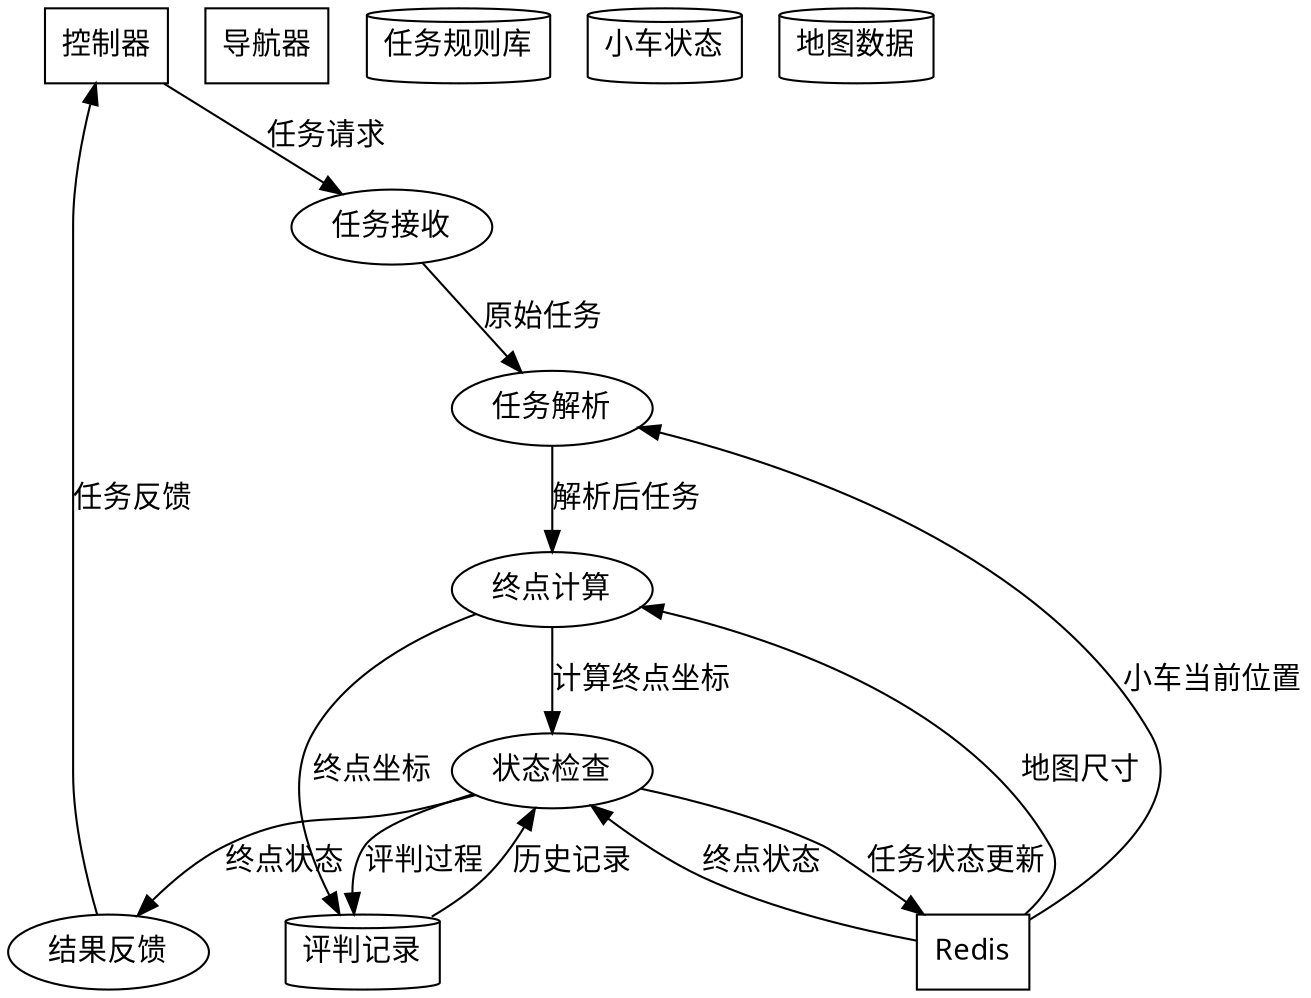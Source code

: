 digraph 任务评判器DFD {
    graph [fontname="Microsoft YaHei"];
    node [fontname="Microsoft YaHei"];
    edge [fontname="Microsoft YaHei"];
    
    // 外部实体
    控制器 [shape=rectangle];
    导航器 [shape=rectangle];
    Redis [shape=rectangle];
    
    // 处理过程
    任务接收 [shape=ellipse];
    任务解析 [shape=ellipse];
    终点计算 [shape=ellipse];
    状态检查 [shape=ellipse];
    结果反馈 [shape=ellipse];
    
    // 数据存储
    任务规则库 [shape=cylinder];
    评判记录 [shape=cylinder];
    小车状态 [shape=cylinder];
    地图数据 [shape=cylinder];
    
    // 数据流
    控制器 -> 任务接收 [label="任务请求"];
    任务接收 -> 任务解析 [label="原始任务"];
    任务解析 -> 终点计算 [label="解析后任务"];
    
    Redis -> 任务解析 [label="小车当前位置"];
    Redis -> 终点计算 [label="地图尺寸"];
    Redis -> 状态检查 [label="终点状态"];
    
    终点计算 -> 状态检查 [label="计算终点坐标"];
    状态检查 -> 结果反馈 [label="终点状态"];
    结果反馈 -> 控制器 [label="任务反馈"];
    
    状态检查 -> 评判记录 [label="评判过程"];
    评判记录 -> 状态检查 [label="历史记录"];
    
    状态检查 -> Redis [label="任务状态更新"];
    终点计算 -> 评判记录 [label="终点坐标"];
}